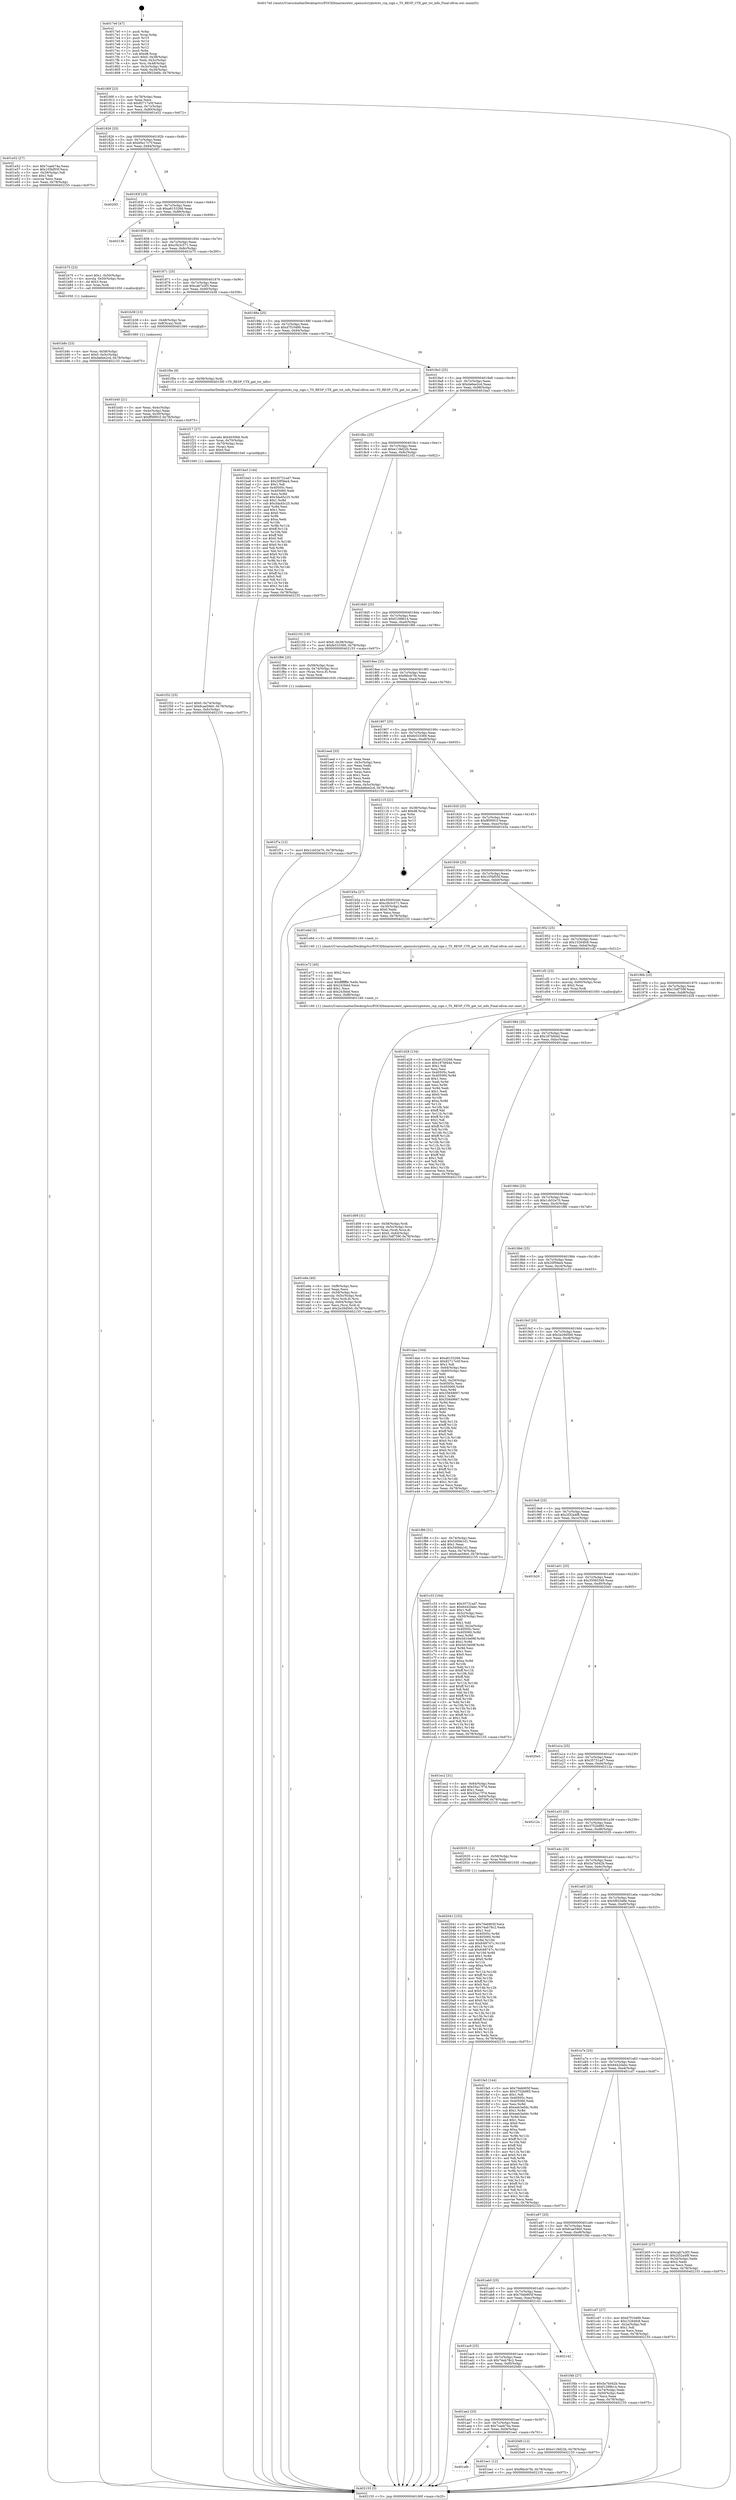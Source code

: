 digraph "0x4017e0" {
  label = "0x4017e0 (/mnt/c/Users/mathe/Desktop/tcc/POCII/binaries/extr_opensslcryptotsts_rsp_sign.c_TS_RESP_CTX_get_tst_info_Final-ollvm.out::main(0))"
  labelloc = "t"
  node[shape=record]

  Entry [label="",width=0.3,height=0.3,shape=circle,fillcolor=black,style=filled]
  "0x40180f" [label="{
     0x40180f [23]\l
     | [instrs]\l
     &nbsp;&nbsp;0x40180f \<+3\>: mov -0x78(%rbp),%eax\l
     &nbsp;&nbsp;0x401812 \<+2\>: mov %eax,%ecx\l
     &nbsp;&nbsp;0x401814 \<+6\>: sub $0x82717e5f,%ecx\l
     &nbsp;&nbsp;0x40181a \<+3\>: mov %eax,-0x7c(%rbp)\l
     &nbsp;&nbsp;0x40181d \<+3\>: mov %ecx,-0x80(%rbp)\l
     &nbsp;&nbsp;0x401820 \<+6\>: je 0000000000401e52 \<main+0x672\>\l
  }"]
  "0x401e52" [label="{
     0x401e52 [27]\l
     | [instrs]\l
     &nbsp;&nbsp;0x401e52 \<+5\>: mov $0x7caeb74a,%eax\l
     &nbsp;&nbsp;0x401e57 \<+5\>: mov $0x105bf55f,%ecx\l
     &nbsp;&nbsp;0x401e5c \<+3\>: mov -0x29(%rbp),%dl\l
     &nbsp;&nbsp;0x401e5f \<+3\>: test $0x1,%dl\l
     &nbsp;&nbsp;0x401e62 \<+3\>: cmovne %ecx,%eax\l
     &nbsp;&nbsp;0x401e65 \<+3\>: mov %eax,-0x78(%rbp)\l
     &nbsp;&nbsp;0x401e68 \<+5\>: jmp 0000000000402155 \<main+0x975\>\l
  }"]
  "0x401826" [label="{
     0x401826 [25]\l
     | [instrs]\l
     &nbsp;&nbsp;0x401826 \<+5\>: jmp 000000000040182b \<main+0x4b\>\l
     &nbsp;&nbsp;0x40182b \<+3\>: mov -0x7c(%rbp),%eax\l
     &nbsp;&nbsp;0x40182e \<+5\>: sub $0x95e17c7f,%eax\l
     &nbsp;&nbsp;0x401833 \<+6\>: mov %eax,-0x84(%rbp)\l
     &nbsp;&nbsp;0x401839 \<+6\>: je 00000000004020f1 \<main+0x911\>\l
  }"]
  Exit [label="",width=0.3,height=0.3,shape=circle,fillcolor=black,style=filled,peripheries=2]
  "0x4020f1" [label="{
     0x4020f1\l
  }", style=dashed]
  "0x40183f" [label="{
     0x40183f [25]\l
     | [instrs]\l
     &nbsp;&nbsp;0x40183f \<+5\>: jmp 0000000000401844 \<main+0x64\>\l
     &nbsp;&nbsp;0x401844 \<+3\>: mov -0x7c(%rbp),%eax\l
     &nbsp;&nbsp;0x401847 \<+5\>: sub $0xa6153266,%eax\l
     &nbsp;&nbsp;0x40184c \<+6\>: mov %eax,-0x88(%rbp)\l
     &nbsp;&nbsp;0x401852 \<+6\>: je 0000000000402136 \<main+0x956\>\l
  }"]
  "0x402041" [label="{
     0x402041 [152]\l
     | [instrs]\l
     &nbsp;&nbsp;0x402041 \<+5\>: mov $0x70eb905f,%ecx\l
     &nbsp;&nbsp;0x402046 \<+5\>: mov $0x74ab78c2,%edx\l
     &nbsp;&nbsp;0x40204b \<+3\>: mov $0x1,%sil\l
     &nbsp;&nbsp;0x40204e \<+8\>: mov 0x40505c,%r8d\l
     &nbsp;&nbsp;0x402056 \<+8\>: mov 0x405060,%r9d\l
     &nbsp;&nbsp;0x40205e \<+3\>: mov %r8d,%r10d\l
     &nbsp;&nbsp;0x402061 \<+7\>: add $0xfc68747c,%r10d\l
     &nbsp;&nbsp;0x402068 \<+4\>: sub $0x1,%r10d\l
     &nbsp;&nbsp;0x40206c \<+7\>: sub $0xfc68747c,%r10d\l
     &nbsp;&nbsp;0x402073 \<+4\>: imul %r10d,%r8d\l
     &nbsp;&nbsp;0x402077 \<+4\>: and $0x1,%r8d\l
     &nbsp;&nbsp;0x40207b \<+4\>: cmp $0x0,%r8d\l
     &nbsp;&nbsp;0x40207f \<+4\>: sete %r11b\l
     &nbsp;&nbsp;0x402083 \<+4\>: cmp $0xa,%r9d\l
     &nbsp;&nbsp;0x402087 \<+3\>: setl %bl\l
     &nbsp;&nbsp;0x40208a \<+3\>: mov %r11b,%r14b\l
     &nbsp;&nbsp;0x40208d \<+4\>: xor $0xff,%r14b\l
     &nbsp;&nbsp;0x402091 \<+3\>: mov %bl,%r15b\l
     &nbsp;&nbsp;0x402094 \<+4\>: xor $0xff,%r15b\l
     &nbsp;&nbsp;0x402098 \<+4\>: xor $0x0,%sil\l
     &nbsp;&nbsp;0x40209c \<+3\>: mov %r14b,%r12b\l
     &nbsp;&nbsp;0x40209f \<+4\>: and $0x0,%r12b\l
     &nbsp;&nbsp;0x4020a3 \<+3\>: and %sil,%r11b\l
     &nbsp;&nbsp;0x4020a6 \<+3\>: mov %r15b,%r13b\l
     &nbsp;&nbsp;0x4020a9 \<+4\>: and $0x0,%r13b\l
     &nbsp;&nbsp;0x4020ad \<+3\>: and %sil,%bl\l
     &nbsp;&nbsp;0x4020b0 \<+3\>: or %r11b,%r12b\l
     &nbsp;&nbsp;0x4020b3 \<+3\>: or %bl,%r13b\l
     &nbsp;&nbsp;0x4020b6 \<+3\>: xor %r13b,%r12b\l
     &nbsp;&nbsp;0x4020b9 \<+3\>: or %r15b,%r14b\l
     &nbsp;&nbsp;0x4020bc \<+4\>: xor $0xff,%r14b\l
     &nbsp;&nbsp;0x4020c0 \<+4\>: or $0x0,%sil\l
     &nbsp;&nbsp;0x4020c4 \<+3\>: and %sil,%r14b\l
     &nbsp;&nbsp;0x4020c7 \<+3\>: or %r14b,%r12b\l
     &nbsp;&nbsp;0x4020ca \<+4\>: test $0x1,%r12b\l
     &nbsp;&nbsp;0x4020ce \<+3\>: cmovne %edx,%ecx\l
     &nbsp;&nbsp;0x4020d1 \<+3\>: mov %ecx,-0x78(%rbp)\l
     &nbsp;&nbsp;0x4020d4 \<+5\>: jmp 0000000000402155 \<main+0x975\>\l
  }"]
  "0x402136" [label="{
     0x402136\l
  }", style=dashed]
  "0x401858" [label="{
     0x401858 [25]\l
     | [instrs]\l
     &nbsp;&nbsp;0x401858 \<+5\>: jmp 000000000040185d \<main+0x7d\>\l
     &nbsp;&nbsp;0x40185d \<+3\>: mov -0x7c(%rbp),%eax\l
     &nbsp;&nbsp;0x401860 \<+5\>: sub $0xc5b3c571,%eax\l
     &nbsp;&nbsp;0x401865 \<+6\>: mov %eax,-0x8c(%rbp)\l
     &nbsp;&nbsp;0x40186b \<+6\>: je 0000000000401b75 \<main+0x395\>\l
  }"]
  "0x401f7a" [label="{
     0x401f7a [12]\l
     | [instrs]\l
     &nbsp;&nbsp;0x401f7a \<+7\>: movl $0x1cb52e70,-0x78(%rbp)\l
     &nbsp;&nbsp;0x401f81 \<+5\>: jmp 0000000000402155 \<main+0x975\>\l
  }"]
  "0x401b75" [label="{
     0x401b75 [23]\l
     | [instrs]\l
     &nbsp;&nbsp;0x401b75 \<+7\>: movl $0x1,-0x50(%rbp)\l
     &nbsp;&nbsp;0x401b7c \<+4\>: movslq -0x50(%rbp),%rax\l
     &nbsp;&nbsp;0x401b80 \<+4\>: shl $0x3,%rax\l
     &nbsp;&nbsp;0x401b84 \<+3\>: mov %rax,%rdi\l
     &nbsp;&nbsp;0x401b87 \<+5\>: call 0000000000401050 \<malloc@plt\>\l
     | [calls]\l
     &nbsp;&nbsp;0x401050 \{1\} (unknown)\l
  }"]
  "0x401871" [label="{
     0x401871 [25]\l
     | [instrs]\l
     &nbsp;&nbsp;0x401871 \<+5\>: jmp 0000000000401876 \<main+0x96\>\l
     &nbsp;&nbsp;0x401876 \<+3\>: mov -0x7c(%rbp),%eax\l
     &nbsp;&nbsp;0x401879 \<+5\>: sub $0xcab7a3f3,%eax\l
     &nbsp;&nbsp;0x40187e \<+6\>: mov %eax,-0x90(%rbp)\l
     &nbsp;&nbsp;0x401884 \<+6\>: je 0000000000401b38 \<main+0x358\>\l
  }"]
  "0x401f32" [label="{
     0x401f32 [25]\l
     | [instrs]\l
     &nbsp;&nbsp;0x401f32 \<+7\>: movl $0x0,-0x74(%rbp)\l
     &nbsp;&nbsp;0x401f39 \<+7\>: movl $0x6cae59e0,-0x78(%rbp)\l
     &nbsp;&nbsp;0x401f40 \<+6\>: mov %eax,-0xfc(%rbp)\l
     &nbsp;&nbsp;0x401f46 \<+5\>: jmp 0000000000402155 \<main+0x975\>\l
  }"]
  "0x401b38" [label="{
     0x401b38 [13]\l
     | [instrs]\l
     &nbsp;&nbsp;0x401b38 \<+4\>: mov -0x48(%rbp),%rax\l
     &nbsp;&nbsp;0x401b3c \<+4\>: mov 0x8(%rax),%rdi\l
     &nbsp;&nbsp;0x401b40 \<+5\>: call 0000000000401060 \<atoi@plt\>\l
     | [calls]\l
     &nbsp;&nbsp;0x401060 \{1\} (unknown)\l
  }"]
  "0x40188a" [label="{
     0x40188a [25]\l
     | [instrs]\l
     &nbsp;&nbsp;0x40188a \<+5\>: jmp 000000000040188f \<main+0xaf\>\l
     &nbsp;&nbsp;0x40188f \<+3\>: mov -0x7c(%rbp),%eax\l
     &nbsp;&nbsp;0x401892 \<+5\>: sub $0xd7f10489,%eax\l
     &nbsp;&nbsp;0x401897 \<+6\>: mov %eax,-0x94(%rbp)\l
     &nbsp;&nbsp;0x40189d \<+6\>: je 0000000000401f0e \<main+0x72e\>\l
  }"]
  "0x401f17" [label="{
     0x401f17 [27]\l
     | [instrs]\l
     &nbsp;&nbsp;0x401f17 \<+10\>: movabs $0x4030b6,%rdi\l
     &nbsp;&nbsp;0x401f21 \<+4\>: mov %rax,-0x70(%rbp)\l
     &nbsp;&nbsp;0x401f25 \<+4\>: mov -0x70(%rbp),%rax\l
     &nbsp;&nbsp;0x401f29 \<+2\>: mov (%rax),%esi\l
     &nbsp;&nbsp;0x401f2b \<+2\>: mov $0x0,%al\l
     &nbsp;&nbsp;0x401f2d \<+5\>: call 0000000000401040 \<printf@plt\>\l
     | [calls]\l
     &nbsp;&nbsp;0x401040 \{1\} (unknown)\l
  }"]
  "0x401f0e" [label="{
     0x401f0e [9]\l
     | [instrs]\l
     &nbsp;&nbsp;0x401f0e \<+4\>: mov -0x58(%rbp),%rdi\l
     &nbsp;&nbsp;0x401f12 \<+5\>: call 00000000004015f0 \<TS_RESP_CTX_get_tst_info\>\l
     | [calls]\l
     &nbsp;&nbsp;0x4015f0 \{1\} (/mnt/c/Users/mathe/Desktop/tcc/POCII/binaries/extr_opensslcryptotsts_rsp_sign.c_TS_RESP_CTX_get_tst_info_Final-ollvm.out::TS_RESP_CTX_get_tst_info)\l
  }"]
  "0x4018a3" [label="{
     0x4018a3 [25]\l
     | [instrs]\l
     &nbsp;&nbsp;0x4018a3 \<+5\>: jmp 00000000004018a8 \<main+0xc8\>\l
     &nbsp;&nbsp;0x4018a8 \<+3\>: mov -0x7c(%rbp),%eax\l
     &nbsp;&nbsp;0x4018ab \<+5\>: sub $0xda6ee2cd,%eax\l
     &nbsp;&nbsp;0x4018b0 \<+6\>: mov %eax,-0x98(%rbp)\l
     &nbsp;&nbsp;0x4018b6 \<+6\>: je 0000000000401ba3 \<main+0x3c3\>\l
  }"]
  "0x401afb" [label="{
     0x401afb\l
  }", style=dashed]
  "0x401ba3" [label="{
     0x401ba3 [144]\l
     | [instrs]\l
     &nbsp;&nbsp;0x401ba3 \<+5\>: mov $0x35731ad7,%eax\l
     &nbsp;&nbsp;0x401ba8 \<+5\>: mov $0x20f5fee4,%ecx\l
     &nbsp;&nbsp;0x401bad \<+2\>: mov $0x1,%dl\l
     &nbsp;&nbsp;0x401baf \<+7\>: mov 0x40505c,%esi\l
     &nbsp;&nbsp;0x401bb6 \<+7\>: mov 0x405060,%edi\l
     &nbsp;&nbsp;0x401bbd \<+3\>: mov %esi,%r8d\l
     &nbsp;&nbsp;0x401bc0 \<+7\>: add $0x3da45c25,%r8d\l
     &nbsp;&nbsp;0x401bc7 \<+4\>: sub $0x1,%r8d\l
     &nbsp;&nbsp;0x401bcb \<+7\>: sub $0x3da45c25,%r8d\l
     &nbsp;&nbsp;0x401bd2 \<+4\>: imul %r8d,%esi\l
     &nbsp;&nbsp;0x401bd6 \<+3\>: and $0x1,%esi\l
     &nbsp;&nbsp;0x401bd9 \<+3\>: cmp $0x0,%esi\l
     &nbsp;&nbsp;0x401bdc \<+4\>: sete %r9b\l
     &nbsp;&nbsp;0x401be0 \<+3\>: cmp $0xa,%edi\l
     &nbsp;&nbsp;0x401be3 \<+4\>: setl %r10b\l
     &nbsp;&nbsp;0x401be7 \<+3\>: mov %r9b,%r11b\l
     &nbsp;&nbsp;0x401bea \<+4\>: xor $0xff,%r11b\l
     &nbsp;&nbsp;0x401bee \<+3\>: mov %r10b,%bl\l
     &nbsp;&nbsp;0x401bf1 \<+3\>: xor $0xff,%bl\l
     &nbsp;&nbsp;0x401bf4 \<+3\>: xor $0x0,%dl\l
     &nbsp;&nbsp;0x401bf7 \<+3\>: mov %r11b,%r14b\l
     &nbsp;&nbsp;0x401bfa \<+4\>: and $0x0,%r14b\l
     &nbsp;&nbsp;0x401bfe \<+3\>: and %dl,%r9b\l
     &nbsp;&nbsp;0x401c01 \<+3\>: mov %bl,%r15b\l
     &nbsp;&nbsp;0x401c04 \<+4\>: and $0x0,%r15b\l
     &nbsp;&nbsp;0x401c08 \<+3\>: and %dl,%r10b\l
     &nbsp;&nbsp;0x401c0b \<+3\>: or %r9b,%r14b\l
     &nbsp;&nbsp;0x401c0e \<+3\>: or %r10b,%r15b\l
     &nbsp;&nbsp;0x401c11 \<+3\>: xor %r15b,%r14b\l
     &nbsp;&nbsp;0x401c14 \<+3\>: or %bl,%r11b\l
     &nbsp;&nbsp;0x401c17 \<+4\>: xor $0xff,%r11b\l
     &nbsp;&nbsp;0x401c1b \<+3\>: or $0x0,%dl\l
     &nbsp;&nbsp;0x401c1e \<+3\>: and %dl,%r11b\l
     &nbsp;&nbsp;0x401c21 \<+3\>: or %r11b,%r14b\l
     &nbsp;&nbsp;0x401c24 \<+4\>: test $0x1,%r14b\l
     &nbsp;&nbsp;0x401c28 \<+3\>: cmovne %ecx,%eax\l
     &nbsp;&nbsp;0x401c2b \<+3\>: mov %eax,-0x78(%rbp)\l
     &nbsp;&nbsp;0x401c2e \<+5\>: jmp 0000000000402155 \<main+0x975\>\l
  }"]
  "0x4018bc" [label="{
     0x4018bc [25]\l
     | [instrs]\l
     &nbsp;&nbsp;0x4018bc \<+5\>: jmp 00000000004018c1 \<main+0xe1\>\l
     &nbsp;&nbsp;0x4018c1 \<+3\>: mov -0x7c(%rbp),%eax\l
     &nbsp;&nbsp;0x4018c4 \<+5\>: sub $0xe118d22b,%eax\l
     &nbsp;&nbsp;0x4018c9 \<+6\>: mov %eax,-0x9c(%rbp)\l
     &nbsp;&nbsp;0x4018cf \<+6\>: je 0000000000402102 \<main+0x922\>\l
  }"]
  "0x401ee1" [label="{
     0x401ee1 [12]\l
     | [instrs]\l
     &nbsp;&nbsp;0x401ee1 \<+7\>: movl $0xf6bcb7fe,-0x78(%rbp)\l
     &nbsp;&nbsp;0x401ee8 \<+5\>: jmp 0000000000402155 \<main+0x975\>\l
  }"]
  "0x402102" [label="{
     0x402102 [19]\l
     | [instrs]\l
     &nbsp;&nbsp;0x402102 \<+7\>: movl $0x0,-0x38(%rbp)\l
     &nbsp;&nbsp;0x402109 \<+7\>: movl $0xfe533369,-0x78(%rbp)\l
     &nbsp;&nbsp;0x402110 \<+5\>: jmp 0000000000402155 \<main+0x975\>\l
  }"]
  "0x4018d5" [label="{
     0x4018d5 [25]\l
     | [instrs]\l
     &nbsp;&nbsp;0x4018d5 \<+5\>: jmp 00000000004018da \<main+0xfa\>\l
     &nbsp;&nbsp;0x4018da \<+3\>: mov -0x7c(%rbp),%eax\l
     &nbsp;&nbsp;0x4018dd \<+5\>: sub $0xf1299b14,%eax\l
     &nbsp;&nbsp;0x4018e2 \<+6\>: mov %eax,-0xa0(%rbp)\l
     &nbsp;&nbsp;0x4018e8 \<+6\>: je 0000000000401f66 \<main+0x786\>\l
  }"]
  "0x401ae2" [label="{
     0x401ae2 [25]\l
     | [instrs]\l
     &nbsp;&nbsp;0x401ae2 \<+5\>: jmp 0000000000401ae7 \<main+0x307\>\l
     &nbsp;&nbsp;0x401ae7 \<+3\>: mov -0x7c(%rbp),%eax\l
     &nbsp;&nbsp;0x401aea \<+5\>: sub $0x7caeb74a,%eax\l
     &nbsp;&nbsp;0x401aef \<+6\>: mov %eax,-0xf4(%rbp)\l
     &nbsp;&nbsp;0x401af5 \<+6\>: je 0000000000401ee1 \<main+0x701\>\l
  }"]
  "0x401f66" [label="{
     0x401f66 [20]\l
     | [instrs]\l
     &nbsp;&nbsp;0x401f66 \<+4\>: mov -0x58(%rbp),%rax\l
     &nbsp;&nbsp;0x401f6a \<+4\>: movslq -0x74(%rbp),%rcx\l
     &nbsp;&nbsp;0x401f6e \<+4\>: mov (%rax,%rcx,8),%rax\l
     &nbsp;&nbsp;0x401f72 \<+3\>: mov %rax,%rdi\l
     &nbsp;&nbsp;0x401f75 \<+5\>: call 0000000000401030 \<free@plt\>\l
     | [calls]\l
     &nbsp;&nbsp;0x401030 \{1\} (unknown)\l
  }"]
  "0x4018ee" [label="{
     0x4018ee [25]\l
     | [instrs]\l
     &nbsp;&nbsp;0x4018ee \<+5\>: jmp 00000000004018f3 \<main+0x113\>\l
     &nbsp;&nbsp;0x4018f3 \<+3\>: mov -0x7c(%rbp),%eax\l
     &nbsp;&nbsp;0x4018f6 \<+5\>: sub $0xf6bcb7fe,%eax\l
     &nbsp;&nbsp;0x4018fb \<+6\>: mov %eax,-0xa4(%rbp)\l
     &nbsp;&nbsp;0x401901 \<+6\>: je 0000000000401eed \<main+0x70d\>\l
  }"]
  "0x4020d9" [label="{
     0x4020d9 [12]\l
     | [instrs]\l
     &nbsp;&nbsp;0x4020d9 \<+7\>: movl $0xe118d22b,-0x78(%rbp)\l
     &nbsp;&nbsp;0x4020e0 \<+5\>: jmp 0000000000402155 \<main+0x975\>\l
  }"]
  "0x401eed" [label="{
     0x401eed [33]\l
     | [instrs]\l
     &nbsp;&nbsp;0x401eed \<+2\>: xor %eax,%eax\l
     &nbsp;&nbsp;0x401eef \<+3\>: mov -0x5c(%rbp),%ecx\l
     &nbsp;&nbsp;0x401ef2 \<+2\>: mov %eax,%edx\l
     &nbsp;&nbsp;0x401ef4 \<+2\>: sub %ecx,%edx\l
     &nbsp;&nbsp;0x401ef6 \<+2\>: mov %eax,%ecx\l
     &nbsp;&nbsp;0x401ef8 \<+3\>: sub $0x1,%ecx\l
     &nbsp;&nbsp;0x401efb \<+2\>: add %ecx,%edx\l
     &nbsp;&nbsp;0x401efd \<+2\>: sub %edx,%eax\l
     &nbsp;&nbsp;0x401eff \<+3\>: mov %eax,-0x5c(%rbp)\l
     &nbsp;&nbsp;0x401f02 \<+7\>: movl $0xda6ee2cd,-0x78(%rbp)\l
     &nbsp;&nbsp;0x401f09 \<+5\>: jmp 0000000000402155 \<main+0x975\>\l
  }"]
  "0x401907" [label="{
     0x401907 [25]\l
     | [instrs]\l
     &nbsp;&nbsp;0x401907 \<+5\>: jmp 000000000040190c \<main+0x12c\>\l
     &nbsp;&nbsp;0x40190c \<+3\>: mov -0x7c(%rbp),%eax\l
     &nbsp;&nbsp;0x40190f \<+5\>: sub $0xfe533369,%eax\l
     &nbsp;&nbsp;0x401914 \<+6\>: mov %eax,-0xa8(%rbp)\l
     &nbsp;&nbsp;0x40191a \<+6\>: je 0000000000402115 \<main+0x935\>\l
  }"]
  "0x401ac9" [label="{
     0x401ac9 [25]\l
     | [instrs]\l
     &nbsp;&nbsp;0x401ac9 \<+5\>: jmp 0000000000401ace \<main+0x2ee\>\l
     &nbsp;&nbsp;0x401ace \<+3\>: mov -0x7c(%rbp),%eax\l
     &nbsp;&nbsp;0x401ad1 \<+5\>: sub $0x74ab78c2,%eax\l
     &nbsp;&nbsp;0x401ad6 \<+6\>: mov %eax,-0xf0(%rbp)\l
     &nbsp;&nbsp;0x401adc \<+6\>: je 00000000004020d9 \<main+0x8f9\>\l
  }"]
  "0x402115" [label="{
     0x402115 [21]\l
     | [instrs]\l
     &nbsp;&nbsp;0x402115 \<+3\>: mov -0x38(%rbp),%eax\l
     &nbsp;&nbsp;0x402118 \<+7\>: add $0xd8,%rsp\l
     &nbsp;&nbsp;0x40211f \<+1\>: pop %rbx\l
     &nbsp;&nbsp;0x402120 \<+2\>: pop %r12\l
     &nbsp;&nbsp;0x402122 \<+2\>: pop %r13\l
     &nbsp;&nbsp;0x402124 \<+2\>: pop %r14\l
     &nbsp;&nbsp;0x402126 \<+2\>: pop %r15\l
     &nbsp;&nbsp;0x402128 \<+1\>: pop %rbp\l
     &nbsp;&nbsp;0x402129 \<+1\>: ret\l
  }"]
  "0x401920" [label="{
     0x401920 [25]\l
     | [instrs]\l
     &nbsp;&nbsp;0x401920 \<+5\>: jmp 0000000000401925 \<main+0x145\>\l
     &nbsp;&nbsp;0x401925 \<+3\>: mov -0x7c(%rbp),%eax\l
     &nbsp;&nbsp;0x401928 \<+5\>: sub $0xff5f091f,%eax\l
     &nbsp;&nbsp;0x40192d \<+6\>: mov %eax,-0xac(%rbp)\l
     &nbsp;&nbsp;0x401933 \<+6\>: je 0000000000401b5a \<main+0x37a\>\l
  }"]
  "0x402142" [label="{
     0x402142\l
  }", style=dashed]
  "0x401b5a" [label="{
     0x401b5a [27]\l
     | [instrs]\l
     &nbsp;&nbsp;0x401b5a \<+5\>: mov $0x35065349,%eax\l
     &nbsp;&nbsp;0x401b5f \<+5\>: mov $0xc5b3c571,%ecx\l
     &nbsp;&nbsp;0x401b64 \<+3\>: mov -0x30(%rbp),%edx\l
     &nbsp;&nbsp;0x401b67 \<+3\>: cmp $0x0,%edx\l
     &nbsp;&nbsp;0x401b6a \<+3\>: cmove %ecx,%eax\l
     &nbsp;&nbsp;0x401b6d \<+3\>: mov %eax,-0x78(%rbp)\l
     &nbsp;&nbsp;0x401b70 \<+5\>: jmp 0000000000402155 \<main+0x975\>\l
  }"]
  "0x401939" [label="{
     0x401939 [25]\l
     | [instrs]\l
     &nbsp;&nbsp;0x401939 \<+5\>: jmp 000000000040193e \<main+0x15e\>\l
     &nbsp;&nbsp;0x40193e \<+3\>: mov -0x7c(%rbp),%eax\l
     &nbsp;&nbsp;0x401941 \<+5\>: sub $0x105bf55f,%eax\l
     &nbsp;&nbsp;0x401946 \<+6\>: mov %eax,-0xb0(%rbp)\l
     &nbsp;&nbsp;0x40194c \<+6\>: je 0000000000401e6d \<main+0x68d\>\l
  }"]
  "0x401ab0" [label="{
     0x401ab0 [25]\l
     | [instrs]\l
     &nbsp;&nbsp;0x401ab0 \<+5\>: jmp 0000000000401ab5 \<main+0x2d5\>\l
     &nbsp;&nbsp;0x401ab5 \<+3\>: mov -0x7c(%rbp),%eax\l
     &nbsp;&nbsp;0x401ab8 \<+5\>: sub $0x70eb905f,%eax\l
     &nbsp;&nbsp;0x401abd \<+6\>: mov %eax,-0xec(%rbp)\l
     &nbsp;&nbsp;0x401ac3 \<+6\>: je 0000000000402142 \<main+0x962\>\l
  }"]
  "0x401e6d" [label="{
     0x401e6d [5]\l
     | [instrs]\l
     &nbsp;&nbsp;0x401e6d \<+5\>: call 0000000000401160 \<next_i\>\l
     | [calls]\l
     &nbsp;&nbsp;0x401160 \{1\} (/mnt/c/Users/mathe/Desktop/tcc/POCII/binaries/extr_opensslcryptotsts_rsp_sign.c_TS_RESP_CTX_get_tst_info_Final-ollvm.out::next_i)\l
  }"]
  "0x401952" [label="{
     0x401952 [25]\l
     | [instrs]\l
     &nbsp;&nbsp;0x401952 \<+5\>: jmp 0000000000401957 \<main+0x177\>\l
     &nbsp;&nbsp;0x401957 \<+3\>: mov -0x7c(%rbp),%eax\l
     &nbsp;&nbsp;0x40195a \<+5\>: sub $0x15264fc8,%eax\l
     &nbsp;&nbsp;0x40195f \<+6\>: mov %eax,-0xb4(%rbp)\l
     &nbsp;&nbsp;0x401965 \<+6\>: je 0000000000401cf2 \<main+0x512\>\l
  }"]
  "0x401f4b" [label="{
     0x401f4b [27]\l
     | [instrs]\l
     &nbsp;&nbsp;0x401f4b \<+5\>: mov $0x5a7b042b,%eax\l
     &nbsp;&nbsp;0x401f50 \<+5\>: mov $0xf1299b14,%ecx\l
     &nbsp;&nbsp;0x401f55 \<+3\>: mov -0x74(%rbp),%edx\l
     &nbsp;&nbsp;0x401f58 \<+3\>: cmp -0x50(%rbp),%edx\l
     &nbsp;&nbsp;0x401f5b \<+3\>: cmovl %ecx,%eax\l
     &nbsp;&nbsp;0x401f5e \<+3\>: mov %eax,-0x78(%rbp)\l
     &nbsp;&nbsp;0x401f61 \<+5\>: jmp 0000000000402155 \<main+0x975\>\l
  }"]
  "0x401cf2" [label="{
     0x401cf2 [23]\l
     | [instrs]\l
     &nbsp;&nbsp;0x401cf2 \<+7\>: movl $0x1,-0x60(%rbp)\l
     &nbsp;&nbsp;0x401cf9 \<+4\>: movslq -0x60(%rbp),%rax\l
     &nbsp;&nbsp;0x401cfd \<+4\>: shl $0x2,%rax\l
     &nbsp;&nbsp;0x401d01 \<+3\>: mov %rax,%rdi\l
     &nbsp;&nbsp;0x401d04 \<+5\>: call 0000000000401050 \<malloc@plt\>\l
     | [calls]\l
     &nbsp;&nbsp;0x401050 \{1\} (unknown)\l
  }"]
  "0x40196b" [label="{
     0x40196b [25]\l
     | [instrs]\l
     &nbsp;&nbsp;0x40196b \<+5\>: jmp 0000000000401970 \<main+0x190\>\l
     &nbsp;&nbsp;0x401970 \<+3\>: mov -0x7c(%rbp),%eax\l
     &nbsp;&nbsp;0x401973 \<+5\>: sub $0x15df759f,%eax\l
     &nbsp;&nbsp;0x401978 \<+6\>: mov %eax,-0xb8(%rbp)\l
     &nbsp;&nbsp;0x40197e \<+6\>: je 0000000000401d28 \<main+0x548\>\l
  }"]
  "0x401e9a" [label="{
     0x401e9a [40]\l
     | [instrs]\l
     &nbsp;&nbsp;0x401e9a \<+6\>: mov -0xf8(%rbp),%ecx\l
     &nbsp;&nbsp;0x401ea0 \<+3\>: imul %eax,%ecx\l
     &nbsp;&nbsp;0x401ea3 \<+4\>: mov -0x58(%rbp),%rsi\l
     &nbsp;&nbsp;0x401ea7 \<+4\>: movslq -0x5c(%rbp),%rdi\l
     &nbsp;&nbsp;0x401eab \<+4\>: mov (%rsi,%rdi,8),%rsi\l
     &nbsp;&nbsp;0x401eaf \<+4\>: movslq -0x64(%rbp),%rdi\l
     &nbsp;&nbsp;0x401eb3 \<+3\>: mov %ecx,(%rsi,%rdi,4)\l
     &nbsp;&nbsp;0x401eb6 \<+7\>: movl $0x2e29d5b0,-0x78(%rbp)\l
     &nbsp;&nbsp;0x401ebd \<+5\>: jmp 0000000000402155 \<main+0x975\>\l
  }"]
  "0x401d28" [label="{
     0x401d28 [134]\l
     | [instrs]\l
     &nbsp;&nbsp;0x401d28 \<+5\>: mov $0xa6153266,%eax\l
     &nbsp;&nbsp;0x401d2d \<+5\>: mov $0x187bf44d,%ecx\l
     &nbsp;&nbsp;0x401d32 \<+2\>: mov $0x1,%dl\l
     &nbsp;&nbsp;0x401d34 \<+2\>: xor %esi,%esi\l
     &nbsp;&nbsp;0x401d36 \<+7\>: mov 0x40505c,%edi\l
     &nbsp;&nbsp;0x401d3d \<+8\>: mov 0x405060,%r8d\l
     &nbsp;&nbsp;0x401d45 \<+3\>: sub $0x1,%esi\l
     &nbsp;&nbsp;0x401d48 \<+3\>: mov %edi,%r9d\l
     &nbsp;&nbsp;0x401d4b \<+3\>: add %esi,%r9d\l
     &nbsp;&nbsp;0x401d4e \<+4\>: imul %r9d,%edi\l
     &nbsp;&nbsp;0x401d52 \<+3\>: and $0x1,%edi\l
     &nbsp;&nbsp;0x401d55 \<+3\>: cmp $0x0,%edi\l
     &nbsp;&nbsp;0x401d58 \<+4\>: sete %r10b\l
     &nbsp;&nbsp;0x401d5c \<+4\>: cmp $0xa,%r8d\l
     &nbsp;&nbsp;0x401d60 \<+4\>: setl %r11b\l
     &nbsp;&nbsp;0x401d64 \<+3\>: mov %r10b,%bl\l
     &nbsp;&nbsp;0x401d67 \<+3\>: xor $0xff,%bl\l
     &nbsp;&nbsp;0x401d6a \<+3\>: mov %r11b,%r14b\l
     &nbsp;&nbsp;0x401d6d \<+4\>: xor $0xff,%r14b\l
     &nbsp;&nbsp;0x401d71 \<+3\>: xor $0x1,%dl\l
     &nbsp;&nbsp;0x401d74 \<+3\>: mov %bl,%r15b\l
     &nbsp;&nbsp;0x401d77 \<+4\>: and $0xff,%r15b\l
     &nbsp;&nbsp;0x401d7b \<+3\>: and %dl,%r10b\l
     &nbsp;&nbsp;0x401d7e \<+3\>: mov %r14b,%r12b\l
     &nbsp;&nbsp;0x401d81 \<+4\>: and $0xff,%r12b\l
     &nbsp;&nbsp;0x401d85 \<+3\>: and %dl,%r11b\l
     &nbsp;&nbsp;0x401d88 \<+3\>: or %r10b,%r15b\l
     &nbsp;&nbsp;0x401d8b \<+3\>: or %r11b,%r12b\l
     &nbsp;&nbsp;0x401d8e \<+3\>: xor %r12b,%r15b\l
     &nbsp;&nbsp;0x401d91 \<+3\>: or %r14b,%bl\l
     &nbsp;&nbsp;0x401d94 \<+3\>: xor $0xff,%bl\l
     &nbsp;&nbsp;0x401d97 \<+3\>: or $0x1,%dl\l
     &nbsp;&nbsp;0x401d9a \<+2\>: and %dl,%bl\l
     &nbsp;&nbsp;0x401d9c \<+3\>: or %bl,%r15b\l
     &nbsp;&nbsp;0x401d9f \<+4\>: test $0x1,%r15b\l
     &nbsp;&nbsp;0x401da3 \<+3\>: cmovne %ecx,%eax\l
     &nbsp;&nbsp;0x401da6 \<+3\>: mov %eax,-0x78(%rbp)\l
     &nbsp;&nbsp;0x401da9 \<+5\>: jmp 0000000000402155 \<main+0x975\>\l
  }"]
  "0x401984" [label="{
     0x401984 [25]\l
     | [instrs]\l
     &nbsp;&nbsp;0x401984 \<+5\>: jmp 0000000000401989 \<main+0x1a9\>\l
     &nbsp;&nbsp;0x401989 \<+3\>: mov -0x7c(%rbp),%eax\l
     &nbsp;&nbsp;0x40198c \<+5\>: sub $0x187bf44d,%eax\l
     &nbsp;&nbsp;0x401991 \<+6\>: mov %eax,-0xbc(%rbp)\l
     &nbsp;&nbsp;0x401997 \<+6\>: je 0000000000401dae \<main+0x5ce\>\l
  }"]
  "0x401e72" [label="{
     0x401e72 [40]\l
     | [instrs]\l
     &nbsp;&nbsp;0x401e72 \<+5\>: mov $0x2,%ecx\l
     &nbsp;&nbsp;0x401e77 \<+1\>: cltd\l
     &nbsp;&nbsp;0x401e78 \<+2\>: idiv %ecx\l
     &nbsp;&nbsp;0x401e7a \<+6\>: imul $0xfffffffe,%edx,%ecx\l
     &nbsp;&nbsp;0x401e80 \<+6\>: add $0x243bbd,%ecx\l
     &nbsp;&nbsp;0x401e86 \<+3\>: add $0x1,%ecx\l
     &nbsp;&nbsp;0x401e89 \<+6\>: sub $0x243bbd,%ecx\l
     &nbsp;&nbsp;0x401e8f \<+6\>: mov %ecx,-0xf8(%rbp)\l
     &nbsp;&nbsp;0x401e95 \<+5\>: call 0000000000401160 \<next_i\>\l
     | [calls]\l
     &nbsp;&nbsp;0x401160 \{1\} (/mnt/c/Users/mathe/Desktop/tcc/POCII/binaries/extr_opensslcryptotsts_rsp_sign.c_TS_RESP_CTX_get_tst_info_Final-ollvm.out::next_i)\l
  }"]
  "0x401dae" [label="{
     0x401dae [164]\l
     | [instrs]\l
     &nbsp;&nbsp;0x401dae \<+5\>: mov $0xa6153266,%eax\l
     &nbsp;&nbsp;0x401db3 \<+5\>: mov $0x82717e5f,%ecx\l
     &nbsp;&nbsp;0x401db8 \<+2\>: mov $0x1,%dl\l
     &nbsp;&nbsp;0x401dba \<+3\>: mov -0x64(%rbp),%esi\l
     &nbsp;&nbsp;0x401dbd \<+3\>: cmp -0x60(%rbp),%esi\l
     &nbsp;&nbsp;0x401dc0 \<+4\>: setl %dil\l
     &nbsp;&nbsp;0x401dc4 \<+4\>: and $0x1,%dil\l
     &nbsp;&nbsp;0x401dc8 \<+4\>: mov %dil,-0x29(%rbp)\l
     &nbsp;&nbsp;0x401dcc \<+7\>: mov 0x40505c,%esi\l
     &nbsp;&nbsp;0x401dd3 \<+8\>: mov 0x405060,%r8d\l
     &nbsp;&nbsp;0x401ddb \<+3\>: mov %esi,%r9d\l
     &nbsp;&nbsp;0x401dde \<+7\>: add $0x35849667,%r9d\l
     &nbsp;&nbsp;0x401de5 \<+4\>: sub $0x1,%r9d\l
     &nbsp;&nbsp;0x401de9 \<+7\>: sub $0x35849667,%r9d\l
     &nbsp;&nbsp;0x401df0 \<+4\>: imul %r9d,%esi\l
     &nbsp;&nbsp;0x401df4 \<+3\>: and $0x1,%esi\l
     &nbsp;&nbsp;0x401df7 \<+3\>: cmp $0x0,%esi\l
     &nbsp;&nbsp;0x401dfa \<+4\>: sete %dil\l
     &nbsp;&nbsp;0x401dfe \<+4\>: cmp $0xa,%r8d\l
     &nbsp;&nbsp;0x401e02 \<+4\>: setl %r10b\l
     &nbsp;&nbsp;0x401e06 \<+3\>: mov %dil,%r11b\l
     &nbsp;&nbsp;0x401e09 \<+4\>: xor $0xff,%r11b\l
     &nbsp;&nbsp;0x401e0d \<+3\>: mov %r10b,%bl\l
     &nbsp;&nbsp;0x401e10 \<+3\>: xor $0xff,%bl\l
     &nbsp;&nbsp;0x401e13 \<+3\>: xor $0x0,%dl\l
     &nbsp;&nbsp;0x401e16 \<+3\>: mov %r11b,%r14b\l
     &nbsp;&nbsp;0x401e19 \<+4\>: and $0x0,%r14b\l
     &nbsp;&nbsp;0x401e1d \<+3\>: and %dl,%dil\l
     &nbsp;&nbsp;0x401e20 \<+3\>: mov %bl,%r15b\l
     &nbsp;&nbsp;0x401e23 \<+4\>: and $0x0,%r15b\l
     &nbsp;&nbsp;0x401e27 \<+3\>: and %dl,%r10b\l
     &nbsp;&nbsp;0x401e2a \<+3\>: or %dil,%r14b\l
     &nbsp;&nbsp;0x401e2d \<+3\>: or %r10b,%r15b\l
     &nbsp;&nbsp;0x401e30 \<+3\>: xor %r15b,%r14b\l
     &nbsp;&nbsp;0x401e33 \<+3\>: or %bl,%r11b\l
     &nbsp;&nbsp;0x401e36 \<+4\>: xor $0xff,%r11b\l
     &nbsp;&nbsp;0x401e3a \<+3\>: or $0x0,%dl\l
     &nbsp;&nbsp;0x401e3d \<+3\>: and %dl,%r11b\l
     &nbsp;&nbsp;0x401e40 \<+3\>: or %r11b,%r14b\l
     &nbsp;&nbsp;0x401e43 \<+4\>: test $0x1,%r14b\l
     &nbsp;&nbsp;0x401e47 \<+3\>: cmovne %ecx,%eax\l
     &nbsp;&nbsp;0x401e4a \<+3\>: mov %eax,-0x78(%rbp)\l
     &nbsp;&nbsp;0x401e4d \<+5\>: jmp 0000000000402155 \<main+0x975\>\l
  }"]
  "0x40199d" [label="{
     0x40199d [25]\l
     | [instrs]\l
     &nbsp;&nbsp;0x40199d \<+5\>: jmp 00000000004019a2 \<main+0x1c2\>\l
     &nbsp;&nbsp;0x4019a2 \<+3\>: mov -0x7c(%rbp),%eax\l
     &nbsp;&nbsp;0x4019a5 \<+5\>: sub $0x1cb52e70,%eax\l
     &nbsp;&nbsp;0x4019aa \<+6\>: mov %eax,-0xc0(%rbp)\l
     &nbsp;&nbsp;0x4019b0 \<+6\>: je 0000000000401f86 \<main+0x7a6\>\l
  }"]
  "0x401d09" [label="{
     0x401d09 [31]\l
     | [instrs]\l
     &nbsp;&nbsp;0x401d09 \<+4\>: mov -0x58(%rbp),%rdi\l
     &nbsp;&nbsp;0x401d0d \<+4\>: movslq -0x5c(%rbp),%rcx\l
     &nbsp;&nbsp;0x401d11 \<+4\>: mov %rax,(%rdi,%rcx,8)\l
     &nbsp;&nbsp;0x401d15 \<+7\>: movl $0x0,-0x64(%rbp)\l
     &nbsp;&nbsp;0x401d1c \<+7\>: movl $0x15df759f,-0x78(%rbp)\l
     &nbsp;&nbsp;0x401d23 \<+5\>: jmp 0000000000402155 \<main+0x975\>\l
  }"]
  "0x401f86" [label="{
     0x401f86 [31]\l
     | [instrs]\l
     &nbsp;&nbsp;0x401f86 \<+3\>: mov -0x74(%rbp),%eax\l
     &nbsp;&nbsp;0x401f89 \<+5\>: add $0x540bb1d1,%eax\l
     &nbsp;&nbsp;0x401f8e \<+3\>: add $0x1,%eax\l
     &nbsp;&nbsp;0x401f91 \<+5\>: sub $0x540bb1d1,%eax\l
     &nbsp;&nbsp;0x401f96 \<+3\>: mov %eax,-0x74(%rbp)\l
     &nbsp;&nbsp;0x401f99 \<+7\>: movl $0x6cae59e0,-0x78(%rbp)\l
     &nbsp;&nbsp;0x401fa0 \<+5\>: jmp 0000000000402155 \<main+0x975\>\l
  }"]
  "0x4019b6" [label="{
     0x4019b6 [25]\l
     | [instrs]\l
     &nbsp;&nbsp;0x4019b6 \<+5\>: jmp 00000000004019bb \<main+0x1db\>\l
     &nbsp;&nbsp;0x4019bb \<+3\>: mov -0x7c(%rbp),%eax\l
     &nbsp;&nbsp;0x4019be \<+5\>: sub $0x20f5fee4,%eax\l
     &nbsp;&nbsp;0x4019c3 \<+6\>: mov %eax,-0xc4(%rbp)\l
     &nbsp;&nbsp;0x4019c9 \<+6\>: je 0000000000401c33 \<main+0x453\>\l
  }"]
  "0x401a97" [label="{
     0x401a97 [25]\l
     | [instrs]\l
     &nbsp;&nbsp;0x401a97 \<+5\>: jmp 0000000000401a9c \<main+0x2bc\>\l
     &nbsp;&nbsp;0x401a9c \<+3\>: mov -0x7c(%rbp),%eax\l
     &nbsp;&nbsp;0x401a9f \<+5\>: sub $0x6cae59e0,%eax\l
     &nbsp;&nbsp;0x401aa4 \<+6\>: mov %eax,-0xe8(%rbp)\l
     &nbsp;&nbsp;0x401aaa \<+6\>: je 0000000000401f4b \<main+0x76b\>\l
  }"]
  "0x401c33" [label="{
     0x401c33 [164]\l
     | [instrs]\l
     &nbsp;&nbsp;0x401c33 \<+5\>: mov $0x35731ad7,%eax\l
     &nbsp;&nbsp;0x401c38 \<+5\>: mov $0x64420abc,%ecx\l
     &nbsp;&nbsp;0x401c3d \<+2\>: mov $0x1,%dl\l
     &nbsp;&nbsp;0x401c3f \<+3\>: mov -0x5c(%rbp),%esi\l
     &nbsp;&nbsp;0x401c42 \<+3\>: cmp -0x50(%rbp),%esi\l
     &nbsp;&nbsp;0x401c45 \<+4\>: setl %dil\l
     &nbsp;&nbsp;0x401c49 \<+4\>: and $0x1,%dil\l
     &nbsp;&nbsp;0x401c4d \<+4\>: mov %dil,-0x2a(%rbp)\l
     &nbsp;&nbsp;0x401c51 \<+7\>: mov 0x40505c,%esi\l
     &nbsp;&nbsp;0x401c58 \<+8\>: mov 0x405060,%r8d\l
     &nbsp;&nbsp;0x401c60 \<+3\>: mov %esi,%r9d\l
     &nbsp;&nbsp;0x401c63 \<+7\>: add $0x5d10e09f,%r9d\l
     &nbsp;&nbsp;0x401c6a \<+4\>: sub $0x1,%r9d\l
     &nbsp;&nbsp;0x401c6e \<+7\>: sub $0x5d10e09f,%r9d\l
     &nbsp;&nbsp;0x401c75 \<+4\>: imul %r9d,%esi\l
     &nbsp;&nbsp;0x401c79 \<+3\>: and $0x1,%esi\l
     &nbsp;&nbsp;0x401c7c \<+3\>: cmp $0x0,%esi\l
     &nbsp;&nbsp;0x401c7f \<+4\>: sete %dil\l
     &nbsp;&nbsp;0x401c83 \<+4\>: cmp $0xa,%r8d\l
     &nbsp;&nbsp;0x401c87 \<+4\>: setl %r10b\l
     &nbsp;&nbsp;0x401c8b \<+3\>: mov %dil,%r11b\l
     &nbsp;&nbsp;0x401c8e \<+4\>: xor $0xff,%r11b\l
     &nbsp;&nbsp;0x401c92 \<+3\>: mov %r10b,%bl\l
     &nbsp;&nbsp;0x401c95 \<+3\>: xor $0xff,%bl\l
     &nbsp;&nbsp;0x401c98 \<+3\>: xor $0x1,%dl\l
     &nbsp;&nbsp;0x401c9b \<+3\>: mov %r11b,%r14b\l
     &nbsp;&nbsp;0x401c9e \<+4\>: and $0xff,%r14b\l
     &nbsp;&nbsp;0x401ca2 \<+3\>: and %dl,%dil\l
     &nbsp;&nbsp;0x401ca5 \<+3\>: mov %bl,%r15b\l
     &nbsp;&nbsp;0x401ca8 \<+4\>: and $0xff,%r15b\l
     &nbsp;&nbsp;0x401cac \<+3\>: and %dl,%r10b\l
     &nbsp;&nbsp;0x401caf \<+3\>: or %dil,%r14b\l
     &nbsp;&nbsp;0x401cb2 \<+3\>: or %r10b,%r15b\l
     &nbsp;&nbsp;0x401cb5 \<+3\>: xor %r15b,%r14b\l
     &nbsp;&nbsp;0x401cb8 \<+3\>: or %bl,%r11b\l
     &nbsp;&nbsp;0x401cbb \<+4\>: xor $0xff,%r11b\l
     &nbsp;&nbsp;0x401cbf \<+3\>: or $0x1,%dl\l
     &nbsp;&nbsp;0x401cc2 \<+3\>: and %dl,%r11b\l
     &nbsp;&nbsp;0x401cc5 \<+3\>: or %r11b,%r14b\l
     &nbsp;&nbsp;0x401cc8 \<+4\>: test $0x1,%r14b\l
     &nbsp;&nbsp;0x401ccc \<+3\>: cmovne %ecx,%eax\l
     &nbsp;&nbsp;0x401ccf \<+3\>: mov %eax,-0x78(%rbp)\l
     &nbsp;&nbsp;0x401cd2 \<+5\>: jmp 0000000000402155 \<main+0x975\>\l
  }"]
  "0x4019cf" [label="{
     0x4019cf [25]\l
     | [instrs]\l
     &nbsp;&nbsp;0x4019cf \<+5\>: jmp 00000000004019d4 \<main+0x1f4\>\l
     &nbsp;&nbsp;0x4019d4 \<+3\>: mov -0x7c(%rbp),%eax\l
     &nbsp;&nbsp;0x4019d7 \<+5\>: sub $0x2e29d5b0,%eax\l
     &nbsp;&nbsp;0x4019dc \<+6\>: mov %eax,-0xc8(%rbp)\l
     &nbsp;&nbsp;0x4019e2 \<+6\>: je 0000000000401ec2 \<main+0x6e2\>\l
  }"]
  "0x401cd7" [label="{
     0x401cd7 [27]\l
     | [instrs]\l
     &nbsp;&nbsp;0x401cd7 \<+5\>: mov $0xd7f10489,%eax\l
     &nbsp;&nbsp;0x401cdc \<+5\>: mov $0x15264fc8,%ecx\l
     &nbsp;&nbsp;0x401ce1 \<+3\>: mov -0x2a(%rbp),%dl\l
     &nbsp;&nbsp;0x401ce4 \<+3\>: test $0x1,%dl\l
     &nbsp;&nbsp;0x401ce7 \<+3\>: cmovne %ecx,%eax\l
     &nbsp;&nbsp;0x401cea \<+3\>: mov %eax,-0x78(%rbp)\l
     &nbsp;&nbsp;0x401ced \<+5\>: jmp 0000000000402155 \<main+0x975\>\l
  }"]
  "0x401ec2" [label="{
     0x401ec2 [31]\l
     | [instrs]\l
     &nbsp;&nbsp;0x401ec2 \<+3\>: mov -0x64(%rbp),%eax\l
     &nbsp;&nbsp;0x401ec5 \<+5\>: add $0x55a17f7d,%eax\l
     &nbsp;&nbsp;0x401eca \<+3\>: add $0x1,%eax\l
     &nbsp;&nbsp;0x401ecd \<+5\>: sub $0x55a17f7d,%eax\l
     &nbsp;&nbsp;0x401ed2 \<+3\>: mov %eax,-0x64(%rbp)\l
     &nbsp;&nbsp;0x401ed5 \<+7\>: movl $0x15df759f,-0x78(%rbp)\l
     &nbsp;&nbsp;0x401edc \<+5\>: jmp 0000000000402155 \<main+0x975\>\l
  }"]
  "0x4019e8" [label="{
     0x4019e8 [25]\l
     | [instrs]\l
     &nbsp;&nbsp;0x4019e8 \<+5\>: jmp 00000000004019ed \<main+0x20d\>\l
     &nbsp;&nbsp;0x4019ed \<+3\>: mov -0x7c(%rbp),%eax\l
     &nbsp;&nbsp;0x4019f0 \<+5\>: sub $0x2f32a4f8,%eax\l
     &nbsp;&nbsp;0x4019f5 \<+6\>: mov %eax,-0xcc(%rbp)\l
     &nbsp;&nbsp;0x4019fb \<+6\>: je 0000000000401b20 \<main+0x340\>\l
  }"]
  "0x401b8c" [label="{
     0x401b8c [23]\l
     | [instrs]\l
     &nbsp;&nbsp;0x401b8c \<+4\>: mov %rax,-0x58(%rbp)\l
     &nbsp;&nbsp;0x401b90 \<+7\>: movl $0x0,-0x5c(%rbp)\l
     &nbsp;&nbsp;0x401b97 \<+7\>: movl $0xda6ee2cd,-0x78(%rbp)\l
     &nbsp;&nbsp;0x401b9e \<+5\>: jmp 0000000000402155 \<main+0x975\>\l
  }"]
  "0x401b20" [label="{
     0x401b20\l
  }", style=dashed]
  "0x401a01" [label="{
     0x401a01 [25]\l
     | [instrs]\l
     &nbsp;&nbsp;0x401a01 \<+5\>: jmp 0000000000401a06 \<main+0x226\>\l
     &nbsp;&nbsp;0x401a06 \<+3\>: mov -0x7c(%rbp),%eax\l
     &nbsp;&nbsp;0x401a09 \<+5\>: sub $0x35065349,%eax\l
     &nbsp;&nbsp;0x401a0e \<+6\>: mov %eax,-0xd0(%rbp)\l
     &nbsp;&nbsp;0x401a14 \<+6\>: je 00000000004020e5 \<main+0x905\>\l
  }"]
  "0x401b45" [label="{
     0x401b45 [21]\l
     | [instrs]\l
     &nbsp;&nbsp;0x401b45 \<+3\>: mov %eax,-0x4c(%rbp)\l
     &nbsp;&nbsp;0x401b48 \<+3\>: mov -0x4c(%rbp),%eax\l
     &nbsp;&nbsp;0x401b4b \<+3\>: mov %eax,-0x30(%rbp)\l
     &nbsp;&nbsp;0x401b4e \<+7\>: movl $0xff5f091f,-0x78(%rbp)\l
     &nbsp;&nbsp;0x401b55 \<+5\>: jmp 0000000000402155 \<main+0x975\>\l
  }"]
  "0x4020e5" [label="{
     0x4020e5\l
  }", style=dashed]
  "0x401a1a" [label="{
     0x401a1a [25]\l
     | [instrs]\l
     &nbsp;&nbsp;0x401a1a \<+5\>: jmp 0000000000401a1f \<main+0x23f\>\l
     &nbsp;&nbsp;0x401a1f \<+3\>: mov -0x7c(%rbp),%eax\l
     &nbsp;&nbsp;0x401a22 \<+5\>: sub $0x35731ad7,%eax\l
     &nbsp;&nbsp;0x401a27 \<+6\>: mov %eax,-0xd4(%rbp)\l
     &nbsp;&nbsp;0x401a2d \<+6\>: je 000000000040212a \<main+0x94a\>\l
  }"]
  "0x4017e0" [label="{
     0x4017e0 [47]\l
     | [instrs]\l
     &nbsp;&nbsp;0x4017e0 \<+1\>: push %rbp\l
     &nbsp;&nbsp;0x4017e1 \<+3\>: mov %rsp,%rbp\l
     &nbsp;&nbsp;0x4017e4 \<+2\>: push %r15\l
     &nbsp;&nbsp;0x4017e6 \<+2\>: push %r14\l
     &nbsp;&nbsp;0x4017e8 \<+2\>: push %r13\l
     &nbsp;&nbsp;0x4017ea \<+2\>: push %r12\l
     &nbsp;&nbsp;0x4017ec \<+1\>: push %rbx\l
     &nbsp;&nbsp;0x4017ed \<+7\>: sub $0xd8,%rsp\l
     &nbsp;&nbsp;0x4017f4 \<+7\>: movl $0x0,-0x38(%rbp)\l
     &nbsp;&nbsp;0x4017fb \<+3\>: mov %edi,-0x3c(%rbp)\l
     &nbsp;&nbsp;0x4017fe \<+4\>: mov %rsi,-0x48(%rbp)\l
     &nbsp;&nbsp;0x401802 \<+3\>: mov -0x3c(%rbp),%edi\l
     &nbsp;&nbsp;0x401805 \<+3\>: mov %edi,-0x34(%rbp)\l
     &nbsp;&nbsp;0x401808 \<+7\>: movl $0x5f925e6b,-0x78(%rbp)\l
  }"]
  "0x40212a" [label="{
     0x40212a\l
  }", style=dashed]
  "0x401a33" [label="{
     0x401a33 [25]\l
     | [instrs]\l
     &nbsp;&nbsp;0x401a33 \<+5\>: jmp 0000000000401a38 \<main+0x258\>\l
     &nbsp;&nbsp;0x401a38 \<+3\>: mov -0x7c(%rbp),%eax\l
     &nbsp;&nbsp;0x401a3b \<+5\>: sub $0x3752b985,%eax\l
     &nbsp;&nbsp;0x401a40 \<+6\>: mov %eax,-0xd8(%rbp)\l
     &nbsp;&nbsp;0x401a46 \<+6\>: je 0000000000402035 \<main+0x855\>\l
  }"]
  "0x402155" [label="{
     0x402155 [5]\l
     | [instrs]\l
     &nbsp;&nbsp;0x402155 \<+5\>: jmp 000000000040180f \<main+0x2f\>\l
  }"]
  "0x402035" [label="{
     0x402035 [12]\l
     | [instrs]\l
     &nbsp;&nbsp;0x402035 \<+4\>: mov -0x58(%rbp),%rax\l
     &nbsp;&nbsp;0x402039 \<+3\>: mov %rax,%rdi\l
     &nbsp;&nbsp;0x40203c \<+5\>: call 0000000000401030 \<free@plt\>\l
     | [calls]\l
     &nbsp;&nbsp;0x401030 \{1\} (unknown)\l
  }"]
  "0x401a4c" [label="{
     0x401a4c [25]\l
     | [instrs]\l
     &nbsp;&nbsp;0x401a4c \<+5\>: jmp 0000000000401a51 \<main+0x271\>\l
     &nbsp;&nbsp;0x401a51 \<+3\>: mov -0x7c(%rbp),%eax\l
     &nbsp;&nbsp;0x401a54 \<+5\>: sub $0x5a7b042b,%eax\l
     &nbsp;&nbsp;0x401a59 \<+6\>: mov %eax,-0xdc(%rbp)\l
     &nbsp;&nbsp;0x401a5f \<+6\>: je 0000000000401fa5 \<main+0x7c5\>\l
  }"]
  "0x401a7e" [label="{
     0x401a7e [25]\l
     | [instrs]\l
     &nbsp;&nbsp;0x401a7e \<+5\>: jmp 0000000000401a83 \<main+0x2a3\>\l
     &nbsp;&nbsp;0x401a83 \<+3\>: mov -0x7c(%rbp),%eax\l
     &nbsp;&nbsp;0x401a86 \<+5\>: sub $0x64420abc,%eax\l
     &nbsp;&nbsp;0x401a8b \<+6\>: mov %eax,-0xe4(%rbp)\l
     &nbsp;&nbsp;0x401a91 \<+6\>: je 0000000000401cd7 \<main+0x4f7\>\l
  }"]
  "0x401fa5" [label="{
     0x401fa5 [144]\l
     | [instrs]\l
     &nbsp;&nbsp;0x401fa5 \<+5\>: mov $0x70eb905f,%eax\l
     &nbsp;&nbsp;0x401faa \<+5\>: mov $0x3752b985,%ecx\l
     &nbsp;&nbsp;0x401faf \<+2\>: mov $0x1,%dl\l
     &nbsp;&nbsp;0x401fb1 \<+7\>: mov 0x40505c,%esi\l
     &nbsp;&nbsp;0x401fb8 \<+7\>: mov 0x405060,%edi\l
     &nbsp;&nbsp;0x401fbf \<+3\>: mov %esi,%r8d\l
     &nbsp;&nbsp;0x401fc2 \<+7\>: sub $0xeeb3a0dc,%r8d\l
     &nbsp;&nbsp;0x401fc9 \<+4\>: sub $0x1,%r8d\l
     &nbsp;&nbsp;0x401fcd \<+7\>: add $0xeeb3a0dc,%r8d\l
     &nbsp;&nbsp;0x401fd4 \<+4\>: imul %r8d,%esi\l
     &nbsp;&nbsp;0x401fd8 \<+3\>: and $0x1,%esi\l
     &nbsp;&nbsp;0x401fdb \<+3\>: cmp $0x0,%esi\l
     &nbsp;&nbsp;0x401fde \<+4\>: sete %r9b\l
     &nbsp;&nbsp;0x401fe2 \<+3\>: cmp $0xa,%edi\l
     &nbsp;&nbsp;0x401fe5 \<+4\>: setl %r10b\l
     &nbsp;&nbsp;0x401fe9 \<+3\>: mov %r9b,%r11b\l
     &nbsp;&nbsp;0x401fec \<+4\>: xor $0xff,%r11b\l
     &nbsp;&nbsp;0x401ff0 \<+3\>: mov %r10b,%bl\l
     &nbsp;&nbsp;0x401ff3 \<+3\>: xor $0xff,%bl\l
     &nbsp;&nbsp;0x401ff6 \<+3\>: xor $0x0,%dl\l
     &nbsp;&nbsp;0x401ff9 \<+3\>: mov %r11b,%r14b\l
     &nbsp;&nbsp;0x401ffc \<+4\>: and $0x0,%r14b\l
     &nbsp;&nbsp;0x402000 \<+3\>: and %dl,%r9b\l
     &nbsp;&nbsp;0x402003 \<+3\>: mov %bl,%r15b\l
     &nbsp;&nbsp;0x402006 \<+4\>: and $0x0,%r15b\l
     &nbsp;&nbsp;0x40200a \<+3\>: and %dl,%r10b\l
     &nbsp;&nbsp;0x40200d \<+3\>: or %r9b,%r14b\l
     &nbsp;&nbsp;0x402010 \<+3\>: or %r10b,%r15b\l
     &nbsp;&nbsp;0x402013 \<+3\>: xor %r15b,%r14b\l
     &nbsp;&nbsp;0x402016 \<+3\>: or %bl,%r11b\l
     &nbsp;&nbsp;0x402019 \<+4\>: xor $0xff,%r11b\l
     &nbsp;&nbsp;0x40201d \<+3\>: or $0x0,%dl\l
     &nbsp;&nbsp;0x402020 \<+3\>: and %dl,%r11b\l
     &nbsp;&nbsp;0x402023 \<+3\>: or %r11b,%r14b\l
     &nbsp;&nbsp;0x402026 \<+4\>: test $0x1,%r14b\l
     &nbsp;&nbsp;0x40202a \<+3\>: cmovne %ecx,%eax\l
     &nbsp;&nbsp;0x40202d \<+3\>: mov %eax,-0x78(%rbp)\l
     &nbsp;&nbsp;0x402030 \<+5\>: jmp 0000000000402155 \<main+0x975\>\l
  }"]
  "0x401a65" [label="{
     0x401a65 [25]\l
     | [instrs]\l
     &nbsp;&nbsp;0x401a65 \<+5\>: jmp 0000000000401a6a \<main+0x28a\>\l
     &nbsp;&nbsp;0x401a6a \<+3\>: mov -0x7c(%rbp),%eax\l
     &nbsp;&nbsp;0x401a6d \<+5\>: sub $0x5f925e6b,%eax\l
     &nbsp;&nbsp;0x401a72 \<+6\>: mov %eax,-0xe0(%rbp)\l
     &nbsp;&nbsp;0x401a78 \<+6\>: je 0000000000401b05 \<main+0x325\>\l
  }"]
  "0x401b05" [label="{
     0x401b05 [27]\l
     | [instrs]\l
     &nbsp;&nbsp;0x401b05 \<+5\>: mov $0xcab7a3f3,%eax\l
     &nbsp;&nbsp;0x401b0a \<+5\>: mov $0x2f32a4f8,%ecx\l
     &nbsp;&nbsp;0x401b0f \<+3\>: mov -0x34(%rbp),%edx\l
     &nbsp;&nbsp;0x401b12 \<+3\>: cmp $0x2,%edx\l
     &nbsp;&nbsp;0x401b15 \<+3\>: cmovne %ecx,%eax\l
     &nbsp;&nbsp;0x401b18 \<+3\>: mov %eax,-0x78(%rbp)\l
     &nbsp;&nbsp;0x401b1b \<+5\>: jmp 0000000000402155 \<main+0x975\>\l
  }"]
  Entry -> "0x4017e0" [label=" 1"]
  "0x40180f" -> "0x401e52" [label=" 2"]
  "0x40180f" -> "0x401826" [label=" 29"]
  "0x402115" -> Exit [label=" 1"]
  "0x401826" -> "0x4020f1" [label=" 0"]
  "0x401826" -> "0x40183f" [label=" 29"]
  "0x402102" -> "0x402155" [label=" 1"]
  "0x40183f" -> "0x402136" [label=" 0"]
  "0x40183f" -> "0x401858" [label=" 29"]
  "0x4020d9" -> "0x402155" [label=" 1"]
  "0x401858" -> "0x401b75" [label=" 1"]
  "0x401858" -> "0x401871" [label=" 28"]
  "0x402041" -> "0x402155" [label=" 1"]
  "0x401871" -> "0x401b38" [label=" 1"]
  "0x401871" -> "0x40188a" [label=" 27"]
  "0x402035" -> "0x402041" [label=" 1"]
  "0x40188a" -> "0x401f0e" [label=" 1"]
  "0x40188a" -> "0x4018a3" [label=" 26"]
  "0x401fa5" -> "0x402155" [label=" 1"]
  "0x4018a3" -> "0x401ba3" [label=" 2"]
  "0x4018a3" -> "0x4018bc" [label=" 24"]
  "0x401f86" -> "0x402155" [label=" 1"]
  "0x4018bc" -> "0x402102" [label=" 1"]
  "0x4018bc" -> "0x4018d5" [label=" 23"]
  "0x401f7a" -> "0x402155" [label=" 1"]
  "0x4018d5" -> "0x401f66" [label=" 1"]
  "0x4018d5" -> "0x4018ee" [label=" 22"]
  "0x401f4b" -> "0x402155" [label=" 2"]
  "0x4018ee" -> "0x401eed" [label=" 1"]
  "0x4018ee" -> "0x401907" [label=" 21"]
  "0x401f32" -> "0x402155" [label=" 1"]
  "0x401907" -> "0x402115" [label=" 1"]
  "0x401907" -> "0x401920" [label=" 20"]
  "0x401f0e" -> "0x401f17" [label=" 1"]
  "0x401920" -> "0x401b5a" [label=" 1"]
  "0x401920" -> "0x401939" [label=" 19"]
  "0x401eed" -> "0x402155" [label=" 1"]
  "0x401939" -> "0x401e6d" [label=" 1"]
  "0x401939" -> "0x401952" [label=" 18"]
  "0x401ae2" -> "0x401afb" [label=" 0"]
  "0x401952" -> "0x401cf2" [label=" 1"]
  "0x401952" -> "0x40196b" [label=" 17"]
  "0x401ae2" -> "0x401ee1" [label=" 1"]
  "0x40196b" -> "0x401d28" [label=" 2"]
  "0x40196b" -> "0x401984" [label=" 15"]
  "0x401ac9" -> "0x401ae2" [label=" 1"]
  "0x401984" -> "0x401dae" [label=" 2"]
  "0x401984" -> "0x40199d" [label=" 13"]
  "0x401ac9" -> "0x4020d9" [label=" 1"]
  "0x40199d" -> "0x401f86" [label=" 1"]
  "0x40199d" -> "0x4019b6" [label=" 12"]
  "0x401f17" -> "0x401f32" [label=" 1"]
  "0x4019b6" -> "0x401c33" [label=" 2"]
  "0x4019b6" -> "0x4019cf" [label=" 10"]
  "0x401ab0" -> "0x401ac9" [label=" 2"]
  "0x4019cf" -> "0x401ec2" [label=" 1"]
  "0x4019cf" -> "0x4019e8" [label=" 9"]
  "0x401ab0" -> "0x402142" [label=" 0"]
  "0x4019e8" -> "0x401b20" [label=" 0"]
  "0x4019e8" -> "0x401a01" [label=" 9"]
  "0x401a97" -> "0x401ab0" [label=" 2"]
  "0x401a01" -> "0x4020e5" [label=" 0"]
  "0x401a01" -> "0x401a1a" [label=" 9"]
  "0x401a97" -> "0x401f4b" [label=" 2"]
  "0x401a1a" -> "0x40212a" [label=" 0"]
  "0x401a1a" -> "0x401a33" [label=" 9"]
  "0x401f66" -> "0x401f7a" [label=" 1"]
  "0x401a33" -> "0x402035" [label=" 1"]
  "0x401a33" -> "0x401a4c" [label=" 8"]
  "0x401ec2" -> "0x402155" [label=" 1"]
  "0x401a4c" -> "0x401fa5" [label=" 1"]
  "0x401a4c" -> "0x401a65" [label=" 7"]
  "0x401e9a" -> "0x402155" [label=" 1"]
  "0x401a65" -> "0x401b05" [label=" 1"]
  "0x401a65" -> "0x401a7e" [label=" 6"]
  "0x401b05" -> "0x402155" [label=" 1"]
  "0x4017e0" -> "0x40180f" [label=" 1"]
  "0x402155" -> "0x40180f" [label=" 30"]
  "0x401b38" -> "0x401b45" [label=" 1"]
  "0x401b45" -> "0x402155" [label=" 1"]
  "0x401b5a" -> "0x402155" [label=" 1"]
  "0x401b75" -> "0x401b8c" [label=" 1"]
  "0x401b8c" -> "0x402155" [label=" 1"]
  "0x401ba3" -> "0x402155" [label=" 2"]
  "0x401c33" -> "0x402155" [label=" 2"]
  "0x401ee1" -> "0x402155" [label=" 1"]
  "0x401a7e" -> "0x401cd7" [label=" 2"]
  "0x401a7e" -> "0x401a97" [label=" 4"]
  "0x401cd7" -> "0x402155" [label=" 2"]
  "0x401cf2" -> "0x401d09" [label=" 1"]
  "0x401d09" -> "0x402155" [label=" 1"]
  "0x401d28" -> "0x402155" [label=" 2"]
  "0x401dae" -> "0x402155" [label=" 2"]
  "0x401e52" -> "0x402155" [label=" 2"]
  "0x401e6d" -> "0x401e72" [label=" 1"]
  "0x401e72" -> "0x401e9a" [label=" 1"]
}
